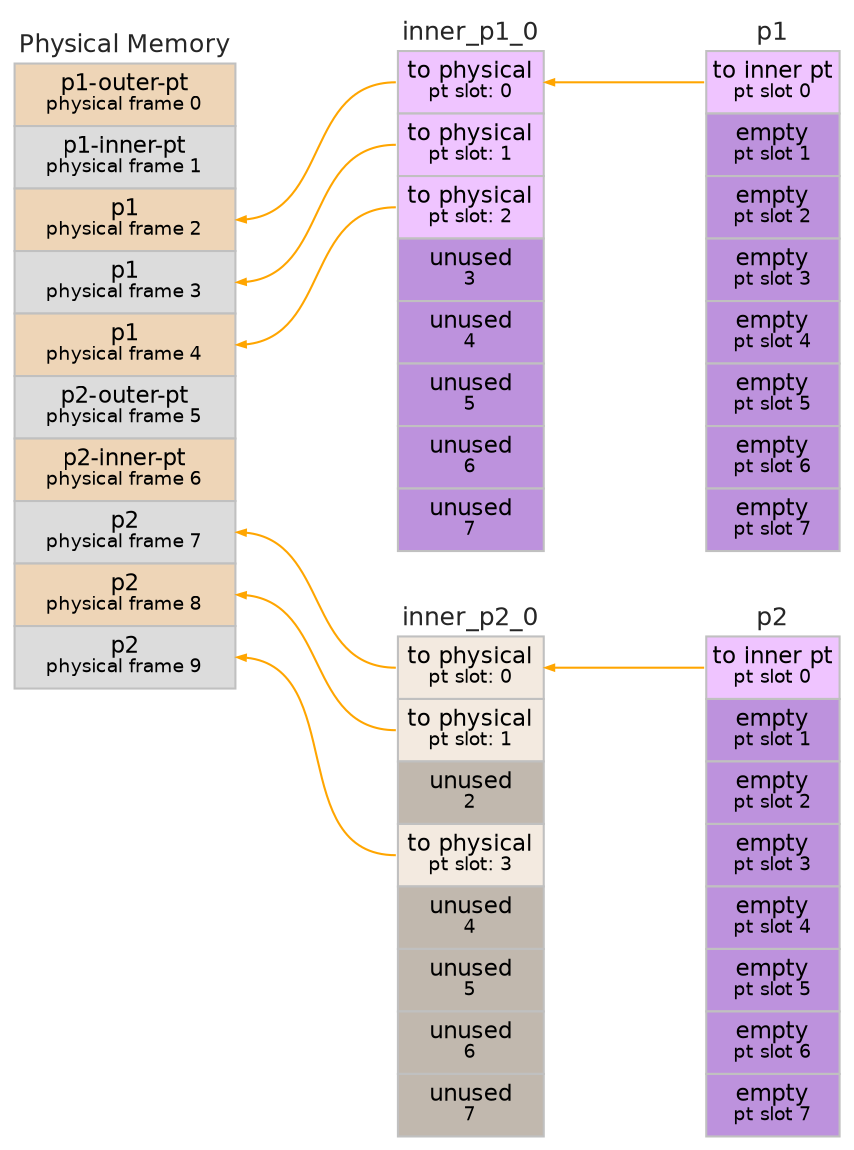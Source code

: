 digraph "graphs/twolevel2.json" {
	graph [fontname=Helvetica rankdir=LR ranksep=1.0]
	node [fontname=Helvetica fontsize=8 margin="0.04 0.04" shape=none width=0.8]
	edge [arrowsize=0.4]
	inner_p1_0:0 -> physmem:2 [color=orange headclip=true tailclip=true]
	inner_p1_0:1 -> physmem:3 [color=orange headclip=true tailclip=true]
	inner_p1_0:2 -> physmem:4 [color=orange headclip=true tailclip=true]
	outer_p1:0 -> inner_p1_0:0 [color=orange headclip=true tailclip=true]
	inner_p2_0:0 -> physmem:7 [color=orange headclip=true tailclip=true]
	inner_p2_0:1 -> physmem:8 [color=orange headclip=true tailclip=true]
	inner_p2_0:3 -> physmem:9 [color=orange headclip=true tailclip=true]
	outer_p2:0 -> inner_p2_0:0 [color=orange headclip=true tailclip=true]
	subgraph physical {
		physmem [label=<<table border="0.1" cellborder="1" cellspacing="0"><TR><TD border="0.0" ><font face="helvetica" color="grey15" point-size="12">Physical Memory</font></TD></TR><tr><td align="text" color="grey" bgcolor="bisque2" height="30" port="0"><font point-size="11">p1-outer-pt</font><br></br><font point-size="9">physical frame 0</font></td></tr><tr><td align="text" color="grey" bgcolor="gainsboro" height="30" port="1"><font point-size="11">p1-inner-pt</font><br></br><font point-size="9">physical frame 1</font></td></tr><tr><td align="text" color="grey" bgcolor="bisque2" height="30" port="2"><font point-size="11">p1</font><br></br><font point-size="9">physical frame 2</font></td></tr><tr><td align="text" color="grey" bgcolor="gainsboro" height="30" port="3"><font point-size="11">p1</font><br></br><font point-size="9">physical frame 3</font></td></tr><tr><td align="text" color="grey" bgcolor="bisque2" height="30" port="4"><font point-size="11">p1</font><br></br><font point-size="9">physical frame 4</font></td></tr><tr><td align="text" color="grey" bgcolor="gainsboro" height="30" port="5"><font point-size="11">p2-outer-pt</font><br></br><font point-size="9">physical frame 5</font></td></tr><tr><td align="text" color="grey" bgcolor="bisque2" height="30" port="6"><font point-size="11">p2-inner-pt</font><br></br><font point-size="9">physical frame 6</font></td></tr><tr><td align="text" color="grey" bgcolor="gainsboro" height="30" port="7"><font point-size="11">p2</font><br></br><font point-size="9">physical frame 7</font></td></tr><tr><td align="text" color="grey" bgcolor="bisque2" height="30" port="8"><font point-size="11">p2</font><br></br><font point-size="9">physical frame 8</font></td></tr><tr><td align="text" color="grey" bgcolor="gainsboro" height="30" port="9"><font point-size="11">p2</font><br></br><font point-size="9">physical frame 9</font></td></tr></table>>]
		rank=source
	}
	subgraph inner {
		inner_p1_0 [label=<<table border="0.1" cellborder="1" cellspacing="0"><TR><TD border="0.0" ><font face="helvetica" color="grey15" point-size="12">inner_p1_0</font></TD></TR><tr><td align="text" color="grey" bgcolor="#efc4ff" height="30" port="0"><font point-size="11">to physical</font><br></br><font point-size="9">pt slot: 0</font></td></tr><tr><td align="text" color="grey" bgcolor="#efc4ff" height="30" port="1"><font point-size="11">to physical</font><br></br><font point-size="9">pt slot: 1</font></td></tr><tr><td align="text" color="grey" bgcolor="#efc4ff" height="30" port="2"><font point-size="11">to physical</font><br></br><font point-size="9">pt slot: 2</font></td></tr><tr><td align="text" color="grey" bgcolor="#bd92dd" height="30" port="3"><font point-size="11">unused</font><br></br><font point-size="9">3</font></td></tr><tr><td align="text" color="grey" bgcolor="#bd92dd" height="30" port="4"><font point-size="11">unused</font><br></br><font point-size="9">4</font></td></tr><tr><td align="text" color="grey" bgcolor="#bd92dd" height="30" port="5"><font point-size="11">unused</font><br></br><font point-size="9">5</font></td></tr><tr><td align="text" color="grey" bgcolor="#bd92dd" height="30" port="6"><font point-size="11">unused</font><br></br><font point-size="9">6</font></td></tr><tr><td align="text" color="grey" bgcolor="#bd92dd" height="30" port="7"><font point-size="11">unused</font><br></br><font point-size="9">7</font></td></tr></table>>]
		inner_p2_0 [label=<<table border="0.1" cellborder="1" cellspacing="0"><TR><TD border="0.0" ><font face="helvetica" color="grey15" point-size="12">inner_p2_0</font></TD></TR><tr><td align="text" color="grey" bgcolor="#f3eae0" height="30" port="0"><font point-size="11">to physical</font><br></br><font point-size="9">pt slot: 0</font></td></tr><tr><td align="text" color="grey" bgcolor="#f3eae0" height="30" port="1"><font point-size="11">to physical</font><br></br><font point-size="9">pt slot: 1</font></td></tr><tr><td align="text" color="grey" bgcolor="#c1b8ae" height="30" port="2"><font point-size="11">unused</font><br></br><font point-size="9">2</font></td></tr><tr><td align="text" color="grey" bgcolor="#f3eae0" height="30" port="3"><font point-size="11">to physical</font><br></br><font point-size="9">pt slot: 3</font></td></tr><tr><td align="text" color="grey" bgcolor="#c1b8ae" height="30" port="4"><font point-size="11">unused</font><br></br><font point-size="9">4</font></td></tr><tr><td align="text" color="grey" bgcolor="#c1b8ae" height="30" port="5"><font point-size="11">unused</font><br></br><font point-size="9">5</font></td></tr><tr><td align="text" color="grey" bgcolor="#c1b8ae" height="30" port="6"><font point-size="11">unused</font><br></br><font point-size="9">6</font></td></tr><tr><td align="text" color="grey" bgcolor="#c1b8ae" height="30" port="7"><font point-size="11">unused</font><br></br><font point-size="9">7</font></td></tr></table>>]
		rank=middle
	}
	subgraph outer {
		outer_p1 [label=<<table border="0.1" cellborder="1" cellspacing="0"><TR><TD border="0.0" ><font face="helvetica" color="grey15" point-size="12">p1</font></TD></TR><tr><td align="text" color="grey" bgcolor="#efc4ff" height="30" port="0"><font point-size="11">to inner pt</font><br></br><font point-size="9">pt slot 0</font></td></tr><tr><td align="text" color="grey" bgcolor="#bd92dd" height="30" port="1"><font point-size="11">empty</font><br></br><font point-size="9">pt slot 1</font></td></tr><tr><td align="text" color="grey" bgcolor="#bd92dd" height="30" port="2"><font point-size="11">empty</font><br></br><font point-size="9">pt slot 2</font></td></tr><tr><td align="text" color="grey" bgcolor="#bd92dd" height="30" port="3"><font point-size="11">empty</font><br></br><font point-size="9">pt slot 3</font></td></tr><tr><td align="text" color="grey" bgcolor="#bd92dd" height="30" port="4"><font point-size="11">empty</font><br></br><font point-size="9">pt slot 4</font></td></tr><tr><td align="text" color="grey" bgcolor="#bd92dd" height="30" port="5"><font point-size="11">empty</font><br></br><font point-size="9">pt slot 5</font></td></tr><tr><td align="text" color="grey" bgcolor="#bd92dd" height="30" port="6"><font point-size="11">empty</font><br></br><font point-size="9">pt slot 6</font></td></tr><tr><td align="text" color="grey" bgcolor="#bd92dd" height="30" port="7"><font point-size="11">empty</font><br></br><font point-size="9">pt slot 7</font></td></tr></table>>]
		outer_p2 [label=<<table border="0.1" cellborder="1" cellspacing="0"><TR><TD border="0.0" ><font face="helvetica" color="grey15" point-size="12">p2</font></TD></TR><tr><td align="text" color="grey" bgcolor="#efc4ff" height="30" port="0"><font point-size="11">to inner pt</font><br></br><font point-size="9">pt slot 0</font></td></tr><tr><td align="text" color="grey" bgcolor="#bd92dd" height="30" port="1"><font point-size="11">empty</font><br></br><font point-size="9">pt slot 1</font></td></tr><tr><td align="text" color="grey" bgcolor="#bd92dd" height="30" port="2"><font point-size="11">empty</font><br></br><font point-size="9">pt slot 2</font></td></tr><tr><td align="text" color="grey" bgcolor="#bd92dd" height="30" port="3"><font point-size="11">empty</font><br></br><font point-size="9">pt slot 3</font></td></tr><tr><td align="text" color="grey" bgcolor="#bd92dd" height="30" port="4"><font point-size="11">empty</font><br></br><font point-size="9">pt slot 4</font></td></tr><tr><td align="text" color="grey" bgcolor="#bd92dd" height="30" port="5"><font point-size="11">empty</font><br></br><font point-size="9">pt slot 5</font></td></tr><tr><td align="text" color="grey" bgcolor="#bd92dd" height="30" port="6"><font point-size="11">empty</font><br></br><font point-size="9">pt slot 6</font></td></tr><tr><td align="text" color="grey" bgcolor="#bd92dd" height="30" port="7"><font point-size="11">empty</font><br></br><font point-size="9">pt slot 7</font></td></tr></table>>]
		rank=sink
	}
}
